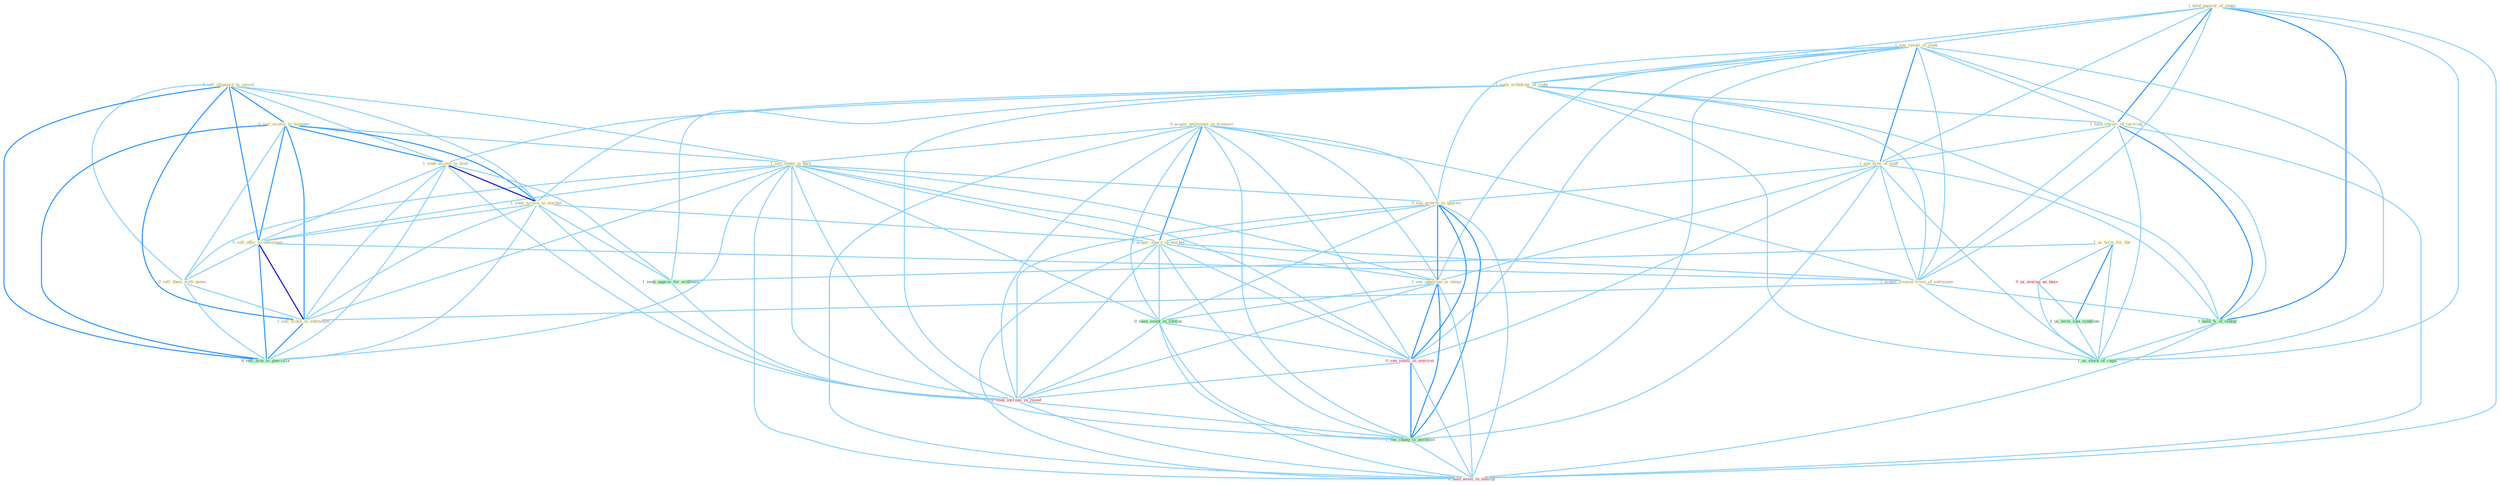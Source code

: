 Graph G{ 
    node
    [shape=polygon,style=filled,width=.5,height=.06,color="#BDFCC9",fixedsize=true,fontsize=4,
    fontcolor="#2f4f4f"];
    {node
    [color="#ffffe0", fontcolor="#8b7d6b"] "0_acquir_entitynam_in_transact " "1_hold_equival_of_stake " "1_us_term_for_the " "1_see_result_of_studi " "0_sell_shipyard_to_outsid " "1_seek_withdraw_of_right " "0_sell_access_to_member " "1_hold_librari_of_cartridg " "1_sell_stake_in_hors " "1_seek_access_to_kind " "1_see_eros_of_staff " "1_seek_access_to_market " "0_sell_offic_to_entitynam " "0_see_growth_in_quarter " "0_acquir_share_in_market " "0_sell_them_with_gener " "1_acquir_treasur-trove_of_entitynam " "1_see_opportun_in_integr " "1_sell_ticket_to_entitynam "}
{node [color="#fff0f5", fontcolor="#b22222"] "0_us_averag_as_base " "0_see_vaniti_in_everyon " "0_seek_increas_in_round " "0_hold_asset_in_anticip "}
edge [color="#B0E2FF"];

	"0_acquir_entitynam_in_transact " -- "1_sell_stake_in_hors " [w="1", color="#87cefa" ];
	"0_acquir_entitynam_in_transact " -- "0_see_growth_in_quarter " [w="1", color="#87cefa" ];
	"0_acquir_entitynam_in_transact " -- "0_acquir_share_in_market " [w="2", color="#1e90ff" , len=0.8];
	"0_acquir_entitynam_in_transact " -- "1_acquir_treasur-trove_of_entitynam " [w="1", color="#87cefa" ];
	"0_acquir_entitynam_in_transact " -- "1_see_opportun_in_integr " [w="1", color="#87cefa" ];
	"0_acquir_entitynam_in_transact " -- "0_seen_event_in_lifetim " [w="1", color="#87cefa" ];
	"0_acquir_entitynam_in_transact " -- "0_see_vaniti_in_everyon " [w="1", color="#87cefa" ];
	"0_acquir_entitynam_in_transact " -- "0_seek_increas_in_round " [w="1", color="#87cefa" ];
	"0_acquir_entitynam_in_transact " -- "1_see_chang_in_portfolio " [w="1", color="#87cefa" ];
	"0_acquir_entitynam_in_transact " -- "0_hold_asset_in_anticip " [w="1", color="#87cefa" ];
	"1_hold_equival_of_stake " -- "1_see_result_of_studi " [w="1", color="#87cefa" ];
	"1_hold_equival_of_stake " -- "1_seek_withdraw_of_right " [w="1", color="#87cefa" ];
	"1_hold_equival_of_stake " -- "1_hold_librari_of_cartridg " [w="2", color="#1e90ff" , len=0.8];
	"1_hold_equival_of_stake " -- "1_see_eros_of_staff " [w="1", color="#87cefa" ];
	"1_hold_equival_of_stake " -- "1_acquir_treasur-trove_of_entitynam " [w="1", color="#87cefa" ];
	"1_hold_equival_of_stake " -- "1_hold_%_of_ventur " [w="2", color="#1e90ff" , len=0.8];
	"1_hold_equival_of_stake " -- "1_us_stock_of_capit " [w="1", color="#87cefa" ];
	"1_hold_equival_of_stake " -- "0_hold_asset_in_anticip " [w="1", color="#87cefa" ];
	"1_us_term_for_the " -- "0_us_averag_as_base " [w="1", color="#87cefa" ];
	"1_us_term_for_the " -- "1_us_term_like_syndrom " [w="2", color="#1e90ff" , len=0.8];
	"1_us_term_for_the " -- "1_seek_approv_for_withhold " [w="1", color="#87cefa" ];
	"1_us_term_for_the " -- "1_us_stock_of_capit " [w="1", color="#87cefa" ];
	"1_see_result_of_studi " -- "1_seek_withdraw_of_right " [w="1", color="#87cefa" ];
	"1_see_result_of_studi " -- "1_hold_librari_of_cartridg " [w="1", color="#87cefa" ];
	"1_see_result_of_studi " -- "1_see_eros_of_staff " [w="2", color="#1e90ff" , len=0.8];
	"1_see_result_of_studi " -- "0_see_growth_in_quarter " [w="1", color="#87cefa" ];
	"1_see_result_of_studi " -- "1_acquir_treasur-trove_of_entitynam " [w="1", color="#87cefa" ];
	"1_see_result_of_studi " -- "1_see_opportun_in_integr " [w="1", color="#87cefa" ];
	"1_see_result_of_studi " -- "1_hold_%_of_ventur " [w="1", color="#87cefa" ];
	"1_see_result_of_studi " -- "0_see_vaniti_in_everyon " [w="1", color="#87cefa" ];
	"1_see_result_of_studi " -- "1_us_stock_of_capit " [w="1", color="#87cefa" ];
	"1_see_result_of_studi " -- "1_see_chang_in_portfolio " [w="1", color="#87cefa" ];
	"0_sell_shipyard_to_outsid " -- "0_sell_access_to_member " [w="2", color="#1e90ff" , len=0.8];
	"0_sell_shipyard_to_outsid " -- "1_sell_stake_in_hors " [w="1", color="#87cefa" ];
	"0_sell_shipyard_to_outsid " -- "1_seek_access_to_kind " [w="1", color="#87cefa" ];
	"0_sell_shipyard_to_outsid " -- "1_seek_access_to_market " [w="1", color="#87cefa" ];
	"0_sell_shipyard_to_outsid " -- "0_sell_offic_to_entitynam " [w="2", color="#1e90ff" , len=0.8];
	"0_sell_shipyard_to_outsid " -- "0_sell_them_with_gener " [w="1", color="#87cefa" ];
	"0_sell_shipyard_to_outsid " -- "1_sell_ticket_to_entitynam " [w="2", color="#1e90ff" , len=0.8];
	"0_sell_shipyard_to_outsid " -- "0_sell_arm_to_guerrilla " [w="2", color="#1e90ff" , len=0.8];
	"1_seek_withdraw_of_right " -- "1_hold_librari_of_cartridg " [w="1", color="#87cefa" ];
	"1_seek_withdraw_of_right " -- "1_seek_access_to_kind " [w="1", color="#87cefa" ];
	"1_seek_withdraw_of_right " -- "1_see_eros_of_staff " [w="1", color="#87cefa" ];
	"1_seek_withdraw_of_right " -- "1_seek_access_to_market " [w="1", color="#87cefa" ];
	"1_seek_withdraw_of_right " -- "1_acquir_treasur-trove_of_entitynam " [w="1", color="#87cefa" ];
	"1_seek_withdraw_of_right " -- "1_seek_approv_for_withhold " [w="1", color="#87cefa" ];
	"1_seek_withdraw_of_right " -- "1_hold_%_of_ventur " [w="1", color="#87cefa" ];
	"1_seek_withdraw_of_right " -- "0_seek_increas_in_round " [w="1", color="#87cefa" ];
	"1_seek_withdraw_of_right " -- "1_us_stock_of_capit " [w="1", color="#87cefa" ];
	"0_sell_access_to_member " -- "1_sell_stake_in_hors " [w="1", color="#87cefa" ];
	"0_sell_access_to_member " -- "1_seek_access_to_kind " [w="2", color="#1e90ff" , len=0.8];
	"0_sell_access_to_member " -- "1_seek_access_to_market " [w="2", color="#1e90ff" , len=0.8];
	"0_sell_access_to_member " -- "0_sell_offic_to_entitynam " [w="2", color="#1e90ff" , len=0.8];
	"0_sell_access_to_member " -- "0_sell_them_with_gener " [w="1", color="#87cefa" ];
	"0_sell_access_to_member " -- "1_sell_ticket_to_entitynam " [w="2", color="#1e90ff" , len=0.8];
	"0_sell_access_to_member " -- "0_sell_arm_to_guerrilla " [w="2", color="#1e90ff" , len=0.8];
	"1_hold_librari_of_cartridg " -- "1_see_eros_of_staff " [w="1", color="#87cefa" ];
	"1_hold_librari_of_cartridg " -- "1_acquir_treasur-trove_of_entitynam " [w="1", color="#87cefa" ];
	"1_hold_librari_of_cartridg " -- "1_hold_%_of_ventur " [w="2", color="#1e90ff" , len=0.8];
	"1_hold_librari_of_cartridg " -- "1_us_stock_of_capit " [w="1", color="#87cefa" ];
	"1_hold_librari_of_cartridg " -- "0_hold_asset_in_anticip " [w="1", color="#87cefa" ];
	"1_sell_stake_in_hors " -- "0_sell_offic_to_entitynam " [w="1", color="#87cefa" ];
	"1_sell_stake_in_hors " -- "0_see_growth_in_quarter " [w="1", color="#87cefa" ];
	"1_sell_stake_in_hors " -- "0_acquir_share_in_market " [w="1", color="#87cefa" ];
	"1_sell_stake_in_hors " -- "0_sell_them_with_gener " [w="1", color="#87cefa" ];
	"1_sell_stake_in_hors " -- "1_see_opportun_in_integr " [w="1", color="#87cefa" ];
	"1_sell_stake_in_hors " -- "1_sell_ticket_to_entitynam " [w="1", color="#87cefa" ];
	"1_sell_stake_in_hors " -- "0_seen_event_in_lifetim " [w="1", color="#87cefa" ];
	"1_sell_stake_in_hors " -- "0_see_vaniti_in_everyon " [w="1", color="#87cefa" ];
	"1_sell_stake_in_hors " -- "0_sell_arm_to_guerrilla " [w="1", color="#87cefa" ];
	"1_sell_stake_in_hors " -- "0_seek_increas_in_round " [w="1", color="#87cefa" ];
	"1_sell_stake_in_hors " -- "1_see_chang_in_portfolio " [w="1", color="#87cefa" ];
	"1_sell_stake_in_hors " -- "0_hold_asset_in_anticip " [w="1", color="#87cefa" ];
	"1_seek_access_to_kind " -- "1_seek_access_to_market " [w="3", color="#0000cd" , len=0.6];
	"1_seek_access_to_kind " -- "0_sell_offic_to_entitynam " [w="1", color="#87cefa" ];
	"1_seek_access_to_kind " -- "1_sell_ticket_to_entitynam " [w="1", color="#87cefa" ];
	"1_seek_access_to_kind " -- "1_seek_approv_for_withhold " [w="1", color="#87cefa" ];
	"1_seek_access_to_kind " -- "0_sell_arm_to_guerrilla " [w="1", color="#87cefa" ];
	"1_seek_access_to_kind " -- "0_seek_increas_in_round " [w="1", color="#87cefa" ];
	"1_see_eros_of_staff " -- "0_see_growth_in_quarter " [w="1", color="#87cefa" ];
	"1_see_eros_of_staff " -- "1_acquir_treasur-trove_of_entitynam " [w="1", color="#87cefa" ];
	"1_see_eros_of_staff " -- "1_see_opportun_in_integr " [w="1", color="#87cefa" ];
	"1_see_eros_of_staff " -- "1_hold_%_of_ventur " [w="1", color="#87cefa" ];
	"1_see_eros_of_staff " -- "0_see_vaniti_in_everyon " [w="1", color="#87cefa" ];
	"1_see_eros_of_staff " -- "1_us_stock_of_capit " [w="1", color="#87cefa" ];
	"1_see_eros_of_staff " -- "1_see_chang_in_portfolio " [w="1", color="#87cefa" ];
	"1_seek_access_to_market " -- "0_sell_offic_to_entitynam " [w="1", color="#87cefa" ];
	"1_seek_access_to_market " -- "0_acquir_share_in_market " [w="1", color="#87cefa" ];
	"1_seek_access_to_market " -- "1_sell_ticket_to_entitynam " [w="1", color="#87cefa" ];
	"1_seek_access_to_market " -- "1_seek_approv_for_withhold " [w="1", color="#87cefa" ];
	"1_seek_access_to_market " -- "0_sell_arm_to_guerrilla " [w="1", color="#87cefa" ];
	"1_seek_access_to_market " -- "0_seek_increas_in_round " [w="1", color="#87cefa" ];
	"0_sell_offic_to_entitynam " -- "0_sell_them_with_gener " [w="1", color="#87cefa" ];
	"0_sell_offic_to_entitynam " -- "1_acquir_treasur-trove_of_entitynam " [w="1", color="#87cefa" ];
	"0_sell_offic_to_entitynam " -- "1_sell_ticket_to_entitynam " [w="3", color="#0000cd" , len=0.6];
	"0_sell_offic_to_entitynam " -- "0_sell_arm_to_guerrilla " [w="2", color="#1e90ff" , len=0.8];
	"0_see_growth_in_quarter " -- "0_acquir_share_in_market " [w="1", color="#87cefa" ];
	"0_see_growth_in_quarter " -- "1_see_opportun_in_integr " [w="2", color="#1e90ff" , len=0.8];
	"0_see_growth_in_quarter " -- "0_seen_event_in_lifetim " [w="1", color="#87cefa" ];
	"0_see_growth_in_quarter " -- "0_see_vaniti_in_everyon " [w="2", color="#1e90ff" , len=0.8];
	"0_see_growth_in_quarter " -- "0_seek_increas_in_round " [w="1", color="#87cefa" ];
	"0_see_growth_in_quarter " -- "1_see_chang_in_portfolio " [w="2", color="#1e90ff" , len=0.8];
	"0_see_growth_in_quarter " -- "0_hold_asset_in_anticip " [w="1", color="#87cefa" ];
	"0_acquir_share_in_market " -- "1_acquir_treasur-trove_of_entitynam " [w="1", color="#87cefa" ];
	"0_acquir_share_in_market " -- "1_see_opportun_in_integr " [w="1", color="#87cefa" ];
	"0_acquir_share_in_market " -- "0_seen_event_in_lifetim " [w="1", color="#87cefa" ];
	"0_acquir_share_in_market " -- "0_see_vaniti_in_everyon " [w="1", color="#87cefa" ];
	"0_acquir_share_in_market " -- "0_seek_increas_in_round " [w="1", color="#87cefa" ];
	"0_acquir_share_in_market " -- "1_see_chang_in_portfolio " [w="1", color="#87cefa" ];
	"0_acquir_share_in_market " -- "0_hold_asset_in_anticip " [w="1", color="#87cefa" ];
	"0_sell_them_with_gener " -- "1_sell_ticket_to_entitynam " [w="1", color="#87cefa" ];
	"0_sell_them_with_gener " -- "0_sell_arm_to_guerrilla " [w="1", color="#87cefa" ];
	"1_acquir_treasur-trove_of_entitynam " -- "1_sell_ticket_to_entitynam " [w="1", color="#87cefa" ];
	"1_acquir_treasur-trove_of_entitynam " -- "1_hold_%_of_ventur " [w="1", color="#87cefa" ];
	"1_acquir_treasur-trove_of_entitynam " -- "1_us_stock_of_capit " [w="1", color="#87cefa" ];
	"1_see_opportun_in_integr " -- "0_seen_event_in_lifetim " [w="1", color="#87cefa" ];
	"1_see_opportun_in_integr " -- "0_see_vaniti_in_everyon " [w="2", color="#1e90ff" , len=0.8];
	"1_see_opportun_in_integr " -- "0_seek_increas_in_round " [w="1", color="#87cefa" ];
	"1_see_opportun_in_integr " -- "1_see_chang_in_portfolio " [w="2", color="#1e90ff" , len=0.8];
	"1_see_opportun_in_integr " -- "0_hold_asset_in_anticip " [w="1", color="#87cefa" ];
	"1_sell_ticket_to_entitynam " -- "0_sell_arm_to_guerrilla " [w="2", color="#1e90ff" , len=0.8];
	"0_seen_event_in_lifetim " -- "0_see_vaniti_in_everyon " [w="1", color="#87cefa" ];
	"0_seen_event_in_lifetim " -- "0_seek_increas_in_round " [w="1", color="#87cefa" ];
	"0_seen_event_in_lifetim " -- "1_see_chang_in_portfolio " [w="1", color="#87cefa" ];
	"0_seen_event_in_lifetim " -- "0_hold_asset_in_anticip " [w="1", color="#87cefa" ];
	"0_us_averag_as_base " -- "1_us_term_like_syndrom " [w="1", color="#87cefa" ];
	"0_us_averag_as_base " -- "1_us_stock_of_capit " [w="1", color="#87cefa" ];
	"1_us_term_like_syndrom " -- "1_us_stock_of_capit " [w="1", color="#87cefa" ];
	"1_seek_approv_for_withhold " -- "0_seek_increas_in_round " [w="1", color="#87cefa" ];
	"1_hold_%_of_ventur " -- "1_us_stock_of_capit " [w="1", color="#87cefa" ];
	"1_hold_%_of_ventur " -- "0_hold_asset_in_anticip " [w="1", color="#87cefa" ];
	"0_see_vaniti_in_everyon " -- "0_seek_increas_in_round " [w="1", color="#87cefa" ];
	"0_see_vaniti_in_everyon " -- "1_see_chang_in_portfolio " [w="2", color="#1e90ff" , len=0.8];
	"0_see_vaniti_in_everyon " -- "0_hold_asset_in_anticip " [w="1", color="#87cefa" ];
	"0_seek_increas_in_round " -- "1_see_chang_in_portfolio " [w="1", color="#87cefa" ];
	"0_seek_increas_in_round " -- "0_hold_asset_in_anticip " [w="1", color="#87cefa" ];
	"1_see_chang_in_portfolio " -- "0_hold_asset_in_anticip " [w="1", color="#87cefa" ];
}